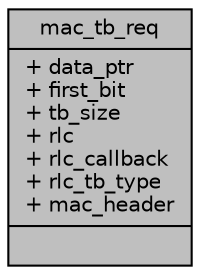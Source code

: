 digraph "mac_tb_req"
{
 // LATEX_PDF_SIZE
  edge [fontname="Helvetica",fontsize="10",labelfontname="Helvetica",labelfontsize="10"];
  node [fontname="Helvetica",fontsize="10",shape=record];
  Node1 [label="{mac_tb_req\n|+ data_ptr\l+ first_bit\l+ tb_size\l+ rlc\l+ rlc_callback\l+ rlc_tb_type\l+ mac_header\l|}",height=0.2,width=0.4,color="black", fillcolor="grey75", style="filled", fontcolor="black",tooltip=" "];
}
